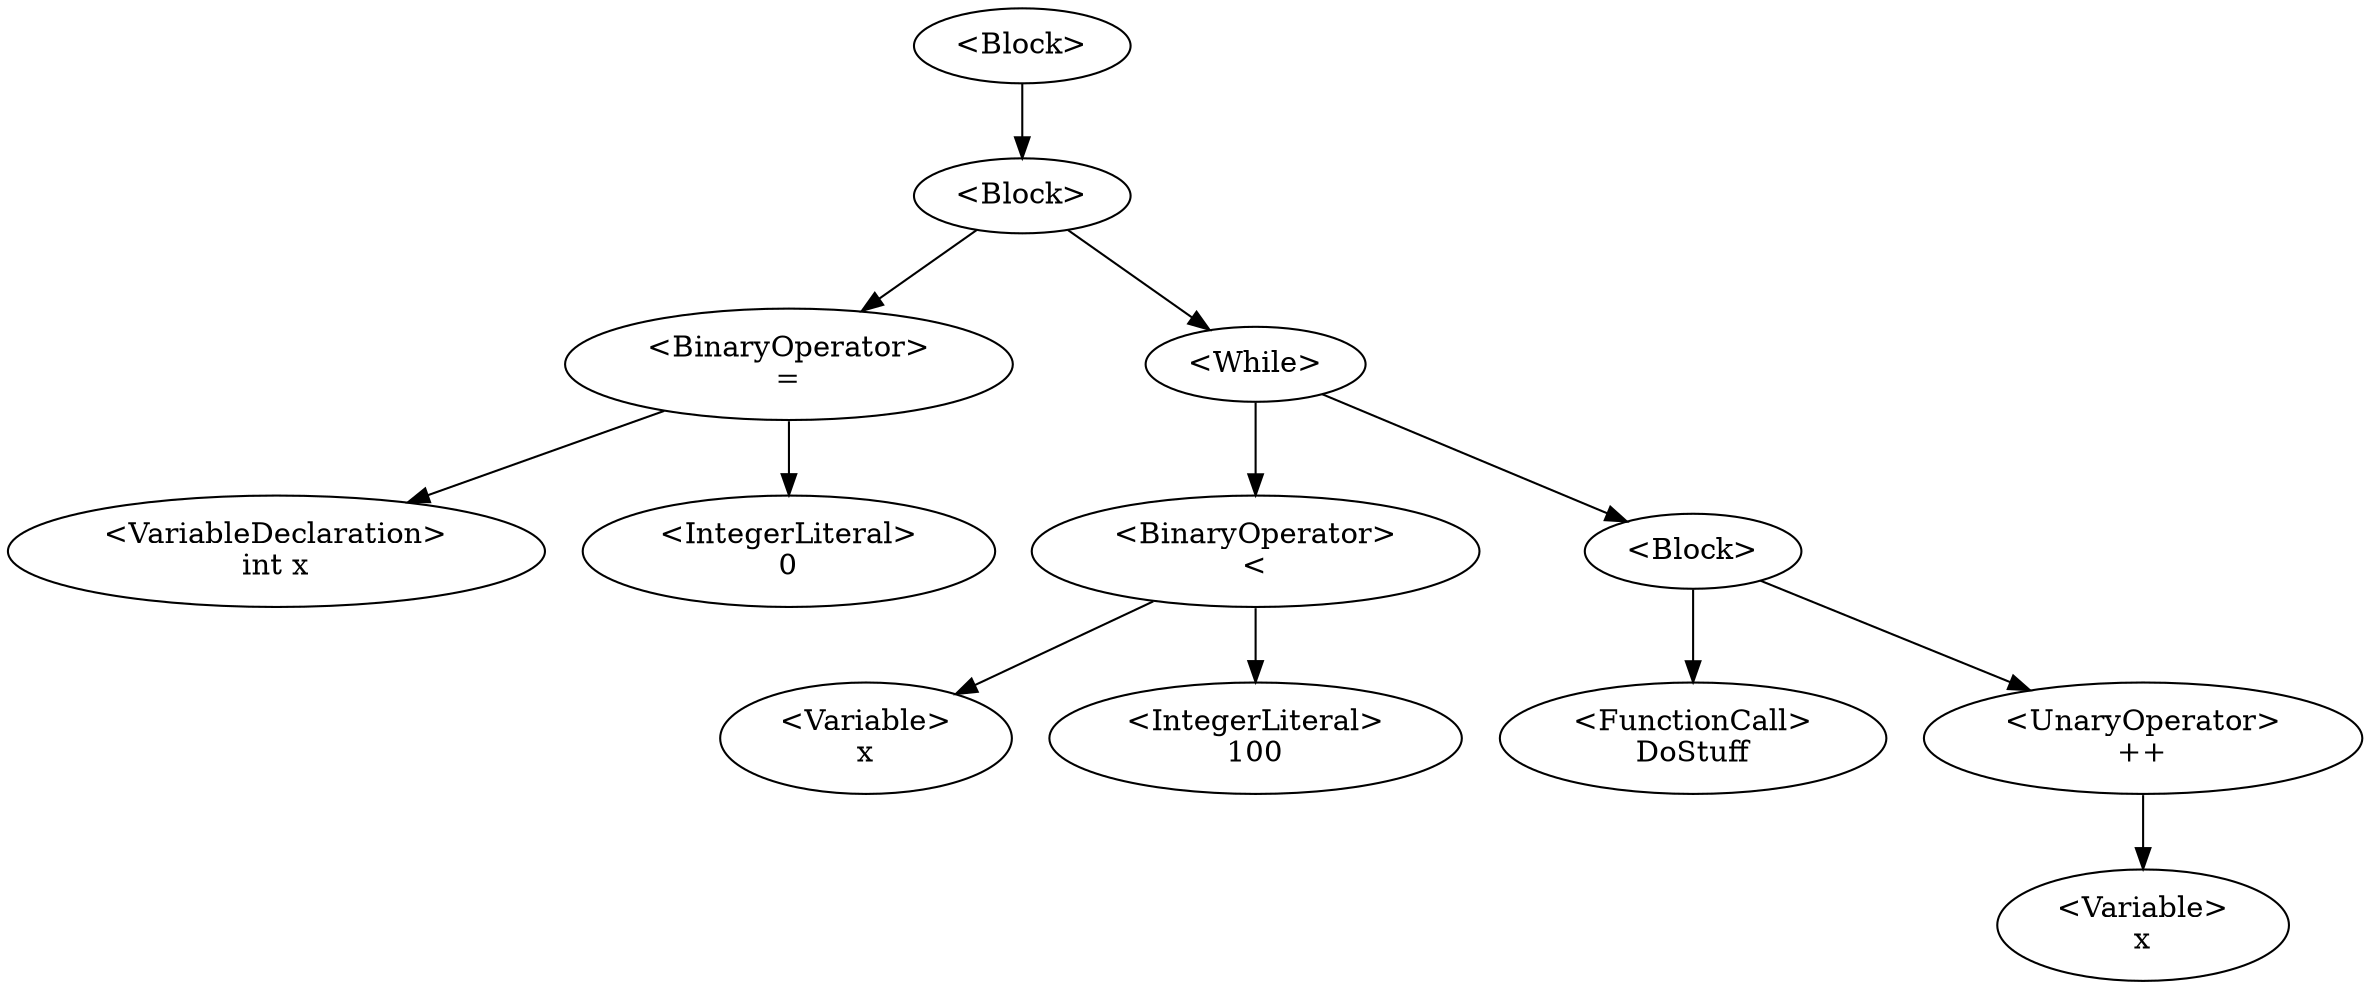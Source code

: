 digraph G {
0 [label="<Block>"];0->1;
1 [label="<Block>"];1->3;1->5;
3 [label="<BinaryOperator>\n="];3->2;3->4;
2 [label="<VariableDeclaration>\nint x"];
4 [label="<IntegerLiteral>\n0"];
5 [label="<While>"];5->7;5->9;
7 [label="<BinaryOperator>\n<"];7->6;7->8;
6 [label="<Variable>\nx"];
8 [label="<IntegerLiteral>\n100"];
9 [label="<Block>"];9->11;9->12;
11 [label="<FunctionCall>\nDoStuff"];
12 [label="<UnaryOperator>\n++"];12->13;
13 [label="<Variable>\nx"];
}